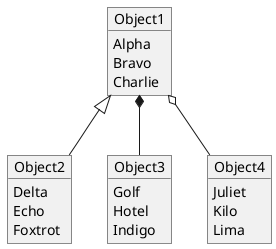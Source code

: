 @startuml
skinparam monochrome true
object Object1 {
  Alpha
  Bravo
  Charlie
}
object Object2 {
  Delta
  Echo
  Foxtrot
}
object Object3 {
  Golf
  Hotel
  Indigo
}
object Object4 {
  Juliet
  Kilo
  Lima
}
Object1 <|-- Object2
Object1 *-- Object3
Object1 o-- Object4
@enduml